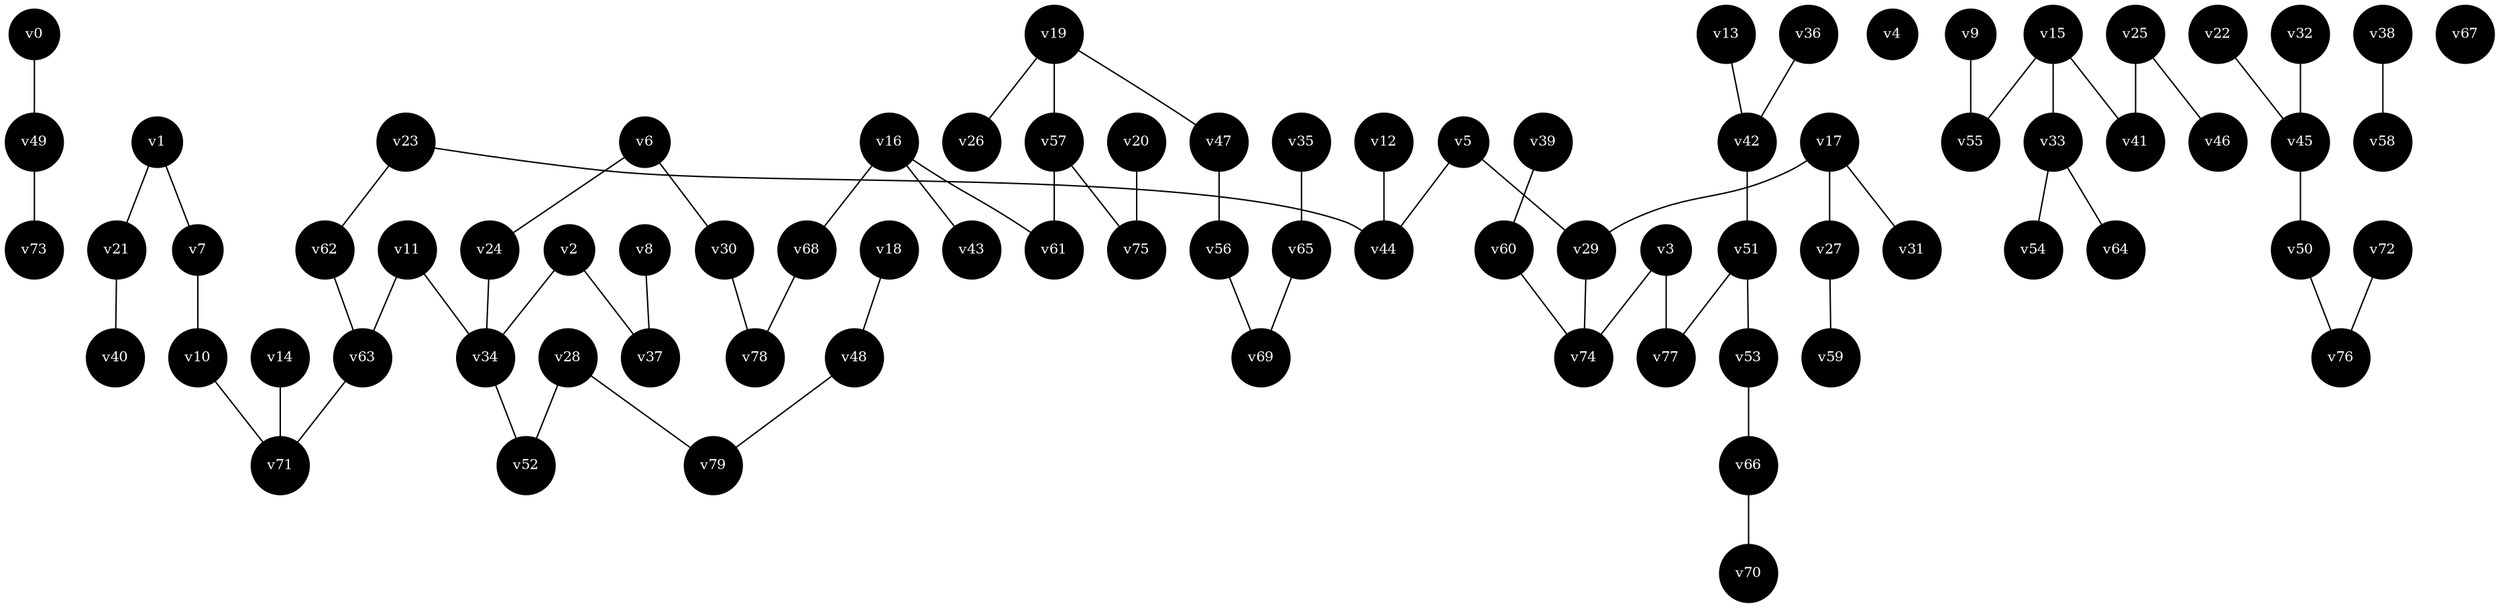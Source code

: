 graph {
node[fontcolor = white, fillcolor = black, style = filled, shape = circle, fontsize = "10", overlap = "false"];
v0 [pos = "9.20, 9.39!"];
v1 [pos = "8.80, 5.92!"];
v2 [pos = "7.00, 0.61!"];
v3 [pos = "5.70, 6.02!"];
v4 [pos = "0.00, 10.00!"];
v5 [pos = "6.10, 3.88!"];
v6 [pos = "6.50, 2.24!"];
v7 [pos = "9.10, 5.31!"];
v8 [pos = "5.90, 0.20!"];
v9 [pos = "0.30, 5.51!"];
v10 [pos = "9.50, 3.88!"];
v11 [pos = "8.00, 2.86!"];
v12 [pos = "6.60, 4.29!"];
v13 [pos = "7.90, 7.55!"];
v14 [pos = "9.90, 2.55!"];
v15 [pos = "2.00, 4.39!"];
v16 [pos = "4.00, 0.31!"];
v17 [pos = "5.00, 4.29!"];
v18 [pos = "9.70, 0.00!"];
v19 [pos = "2.10, 1.94!"];
v20 [pos = "3.60, 2.14!"];
v21 [pos = "10.00, 6.22!"];
v22 [pos = "1.10, 8.67!"];
v23 [pos = "6.90, 3.57!"];
v24 [pos = "6.90, 2.24!"];
v25 [pos = "2.90, 3.57!"];
v26 [pos = "1.40, 0.92!"];
v27 [pos = "5.00, 3.37!"];
v28 [pos = "8.90, 1.73!"];
v29 [pos = "5.70, 4.49!"];
v30 [pos = "6.00, 2.55!"];
v31 [pos = "4.80, 4.29!"];
v32 [pos = "1.70, 9.49!"];
v33 [pos = "2.10, 5.10!"];
v34 [pos = "7.70, 1.84!"];
v35 [pos = "0.20, 0.41!"];
v36 [pos = "6.30, 8.47!"];
v37 [pos = "6.80, 0.61!"];
v38 [pos = "4.10, 9.69!"];
v39 [pos = "4.80, 5.51!"];
v40 [pos = "9.80, 7.45!"];
v41 [pos = "2.60, 3.88!"];
v42 [pos = "6.90, 7.76!"];
v43 [pos = "4.00, 0.10!"];
v44 [pos = "6.50, 4.18!"];
v45 [pos = "1.40, 8.78!"];
v46 [pos = "3.20, 3.98!"];
v47 [pos = "1.40, 2.45!"];
v48 [pos = "9.60, 0.51!"];
v49 [pos = "8.20, 10.00!"];
v50 [pos = "2.30, 8.67!"];
v51 [pos = "6.30, 7.04!"];
v52 [pos = "8.70, 1.94!"];
v53 [pos = "5.60, 7.65!"];
v54 [pos = "1.50, 6.43!"];
v55 [pos = "1.00, 4.59!"];
v56 [pos = "0.70, 3.06!"];
v57 [pos = "3.10, 1.12!"];
v58 [pos = "3.60, 9.49!"];
v59 [pos = "5.00, 3.16!"];
v60 [pos = "4.90, 5.31!"];
v61 [pos = "3.90, 1.02!"];
v62 [pos = "7.60, 4.08!"];
v63 [pos = "8.30, 3.47!"];
v64 [pos = "3.30, 5.20!"];
v65 [pos = "0.00, 1.53!"];
v66 [pos = "5.20, 8.37!"];
v67 [pos = "5.20, 8.37!"];
v68 [pos = "4.60, 0.61!"];
v69 [pos = "0.30, 2.65!"];
v70 [pos = "4.60, 8.16!"];
v71 [pos = "9.40, 3.06!"];
v72 [pos = "2.60, 7.76!"];
v73 [pos = "7.50, 9.39!"];
v74 [pos = "5.70, 5.20!"];
v75 [pos = "3.40, 2.14!"];
v76 [pos = "2.80, 8.16!"];
v77 [pos = "5.90, 6.73!"];
v78 [pos = "5.10, 1.63!"];
v79 [pos = "8.70, 1.12!"];
edge [ color = black ];v0 -- v49;
v1 -- v7;
v1 -- v21;
v2 -- v34;
v2 -- v37;
v3 -- v74;
v3 -- v77;
v5 -- v29;
v5 -- v44;
v6 -- v24;
v6 -- v30;
v7 -- v10;
v8 -- v37;
v9 -- v55;
v10 -- v71;
v11 -- v34;
v11 -- v63;
v12 -- v44;
v13 -- v42;
v14 -- v71;
v15 -- v33;
v15 -- v41;
v15 -- v55;
v16 -- v43;
v16 -- v61;
v16 -- v68;
v17 -- v27;
v17 -- v29;
v17 -- v31;
v18 -- v48;
v19 -- v26;
v19 -- v47;
v19 -- v57;
v20 -- v75;
v21 -- v40;
v22 -- v45;
v23 -- v44;
v23 -- v62;
v24 -- v34;
v25 -- v41;
v25 -- v46;
v27 -- v59;
v28 -- v52;
v28 -- v79;
v29 -- v74;
v30 -- v78;
v32 -- v45;
v33 -- v54;
v33 -- v64;
v34 -- v52;
v35 -- v65;
v36 -- v42;
v38 -- v58;
v39 -- v60;
v42 -- v51;
v45 -- v50;
v47 -- v56;
v48 -- v79;
v49 -- v73;
v50 -- v76;
v51 -- v53;
v51 -- v77;
v53 -- v66;
v56 -- v69;
v57 -- v61;
v57 -- v75;
v60 -- v74;
v62 -- v63;
v63 -- v71;
v65 -- v69;
v66 -- v70;
v68 -- v78;
v72 -- v76;
}